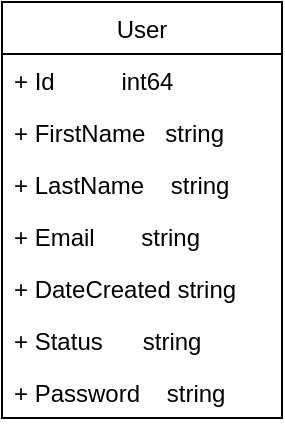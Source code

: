 <mxfile version="14.2.7" type="github">
  <diagram id="wFE0QG_FPsp0jaGvCLVb" name="Page-1">
    <mxGraphModel dx="868" dy="450" grid="1" gridSize="10" guides="1" tooltips="1" connect="1" arrows="1" fold="1" page="1" pageScale="1" pageWidth="850" pageHeight="1100" math="0" shadow="0">
      <root>
        <mxCell id="0" />
        <mxCell id="1" parent="0" />
        <mxCell id="PdEdbZTwrJxhrUOvpVy5-1" value="User" style="swimlane;fontStyle=0;childLayout=stackLayout;horizontal=1;startSize=26;fillColor=none;horizontalStack=0;resizeParent=1;resizeParentMax=0;resizeLast=0;collapsible=1;marginBottom=0;" vertex="1" parent="1">
          <mxGeometry x="270" y="490" width="140" height="208" as="geometry" />
        </mxCell>
        <mxCell id="PdEdbZTwrJxhrUOvpVy5-2" value="+ Id          int64" style="text;strokeColor=none;fillColor=none;align=left;verticalAlign=top;spacingLeft=4;spacingRight=4;overflow=hidden;rotatable=0;points=[[0,0.5],[1,0.5]];portConstraint=eastwest;" vertex="1" parent="PdEdbZTwrJxhrUOvpVy5-1">
          <mxGeometry y="26" width="140" height="26" as="geometry" />
        </mxCell>
        <mxCell id="PdEdbZTwrJxhrUOvpVy5-3" value="+ FirstName   string" style="text;strokeColor=none;fillColor=none;align=left;verticalAlign=top;spacingLeft=4;spacingRight=4;overflow=hidden;rotatable=0;points=[[0,0.5],[1,0.5]];portConstraint=eastwest;" vertex="1" parent="PdEdbZTwrJxhrUOvpVy5-1">
          <mxGeometry y="52" width="140" height="26" as="geometry" />
        </mxCell>
        <mxCell id="PdEdbZTwrJxhrUOvpVy5-4" value="+ LastName    string" style="text;strokeColor=none;fillColor=none;align=left;verticalAlign=top;spacingLeft=4;spacingRight=4;overflow=hidden;rotatable=0;points=[[0,0.5],[1,0.5]];portConstraint=eastwest;" vertex="1" parent="PdEdbZTwrJxhrUOvpVy5-1">
          <mxGeometry y="78" width="140" height="26" as="geometry" />
        </mxCell>
        <mxCell id="PdEdbZTwrJxhrUOvpVy5-5" value="+ Email       string" style="text;strokeColor=none;fillColor=none;align=left;verticalAlign=top;spacingLeft=4;spacingRight=4;overflow=hidden;rotatable=0;points=[[0,0.5],[1,0.5]];portConstraint=eastwest;" vertex="1" parent="PdEdbZTwrJxhrUOvpVy5-1">
          <mxGeometry y="104" width="140" height="26" as="geometry" />
        </mxCell>
        <mxCell id="PdEdbZTwrJxhrUOvpVy5-6" value="+ DateCreated string" style="text;strokeColor=none;fillColor=none;align=left;verticalAlign=top;spacingLeft=4;spacingRight=4;overflow=hidden;rotatable=0;points=[[0,0.5],[1,0.5]];portConstraint=eastwest;" vertex="1" parent="PdEdbZTwrJxhrUOvpVy5-1">
          <mxGeometry y="130" width="140" height="26" as="geometry" />
        </mxCell>
        <mxCell id="PdEdbZTwrJxhrUOvpVy5-7" value="+ Status      string" style="text;strokeColor=none;fillColor=none;align=left;verticalAlign=top;spacingLeft=4;spacingRight=4;overflow=hidden;rotatable=0;points=[[0,0.5],[1,0.5]];portConstraint=eastwest;" vertex="1" parent="PdEdbZTwrJxhrUOvpVy5-1">
          <mxGeometry y="156" width="140" height="26" as="geometry" />
        </mxCell>
        <mxCell id="PdEdbZTwrJxhrUOvpVy5-8" value="+ Password    string" style="text;strokeColor=none;fillColor=none;align=left;verticalAlign=top;spacingLeft=4;spacingRight=4;overflow=hidden;rotatable=0;points=[[0,0.5],[1,0.5]];portConstraint=eastwest;" vertex="1" parent="PdEdbZTwrJxhrUOvpVy5-1">
          <mxGeometry y="182" width="140" height="26" as="geometry" />
        </mxCell>
      </root>
    </mxGraphModel>
  </diagram>
</mxfile>

